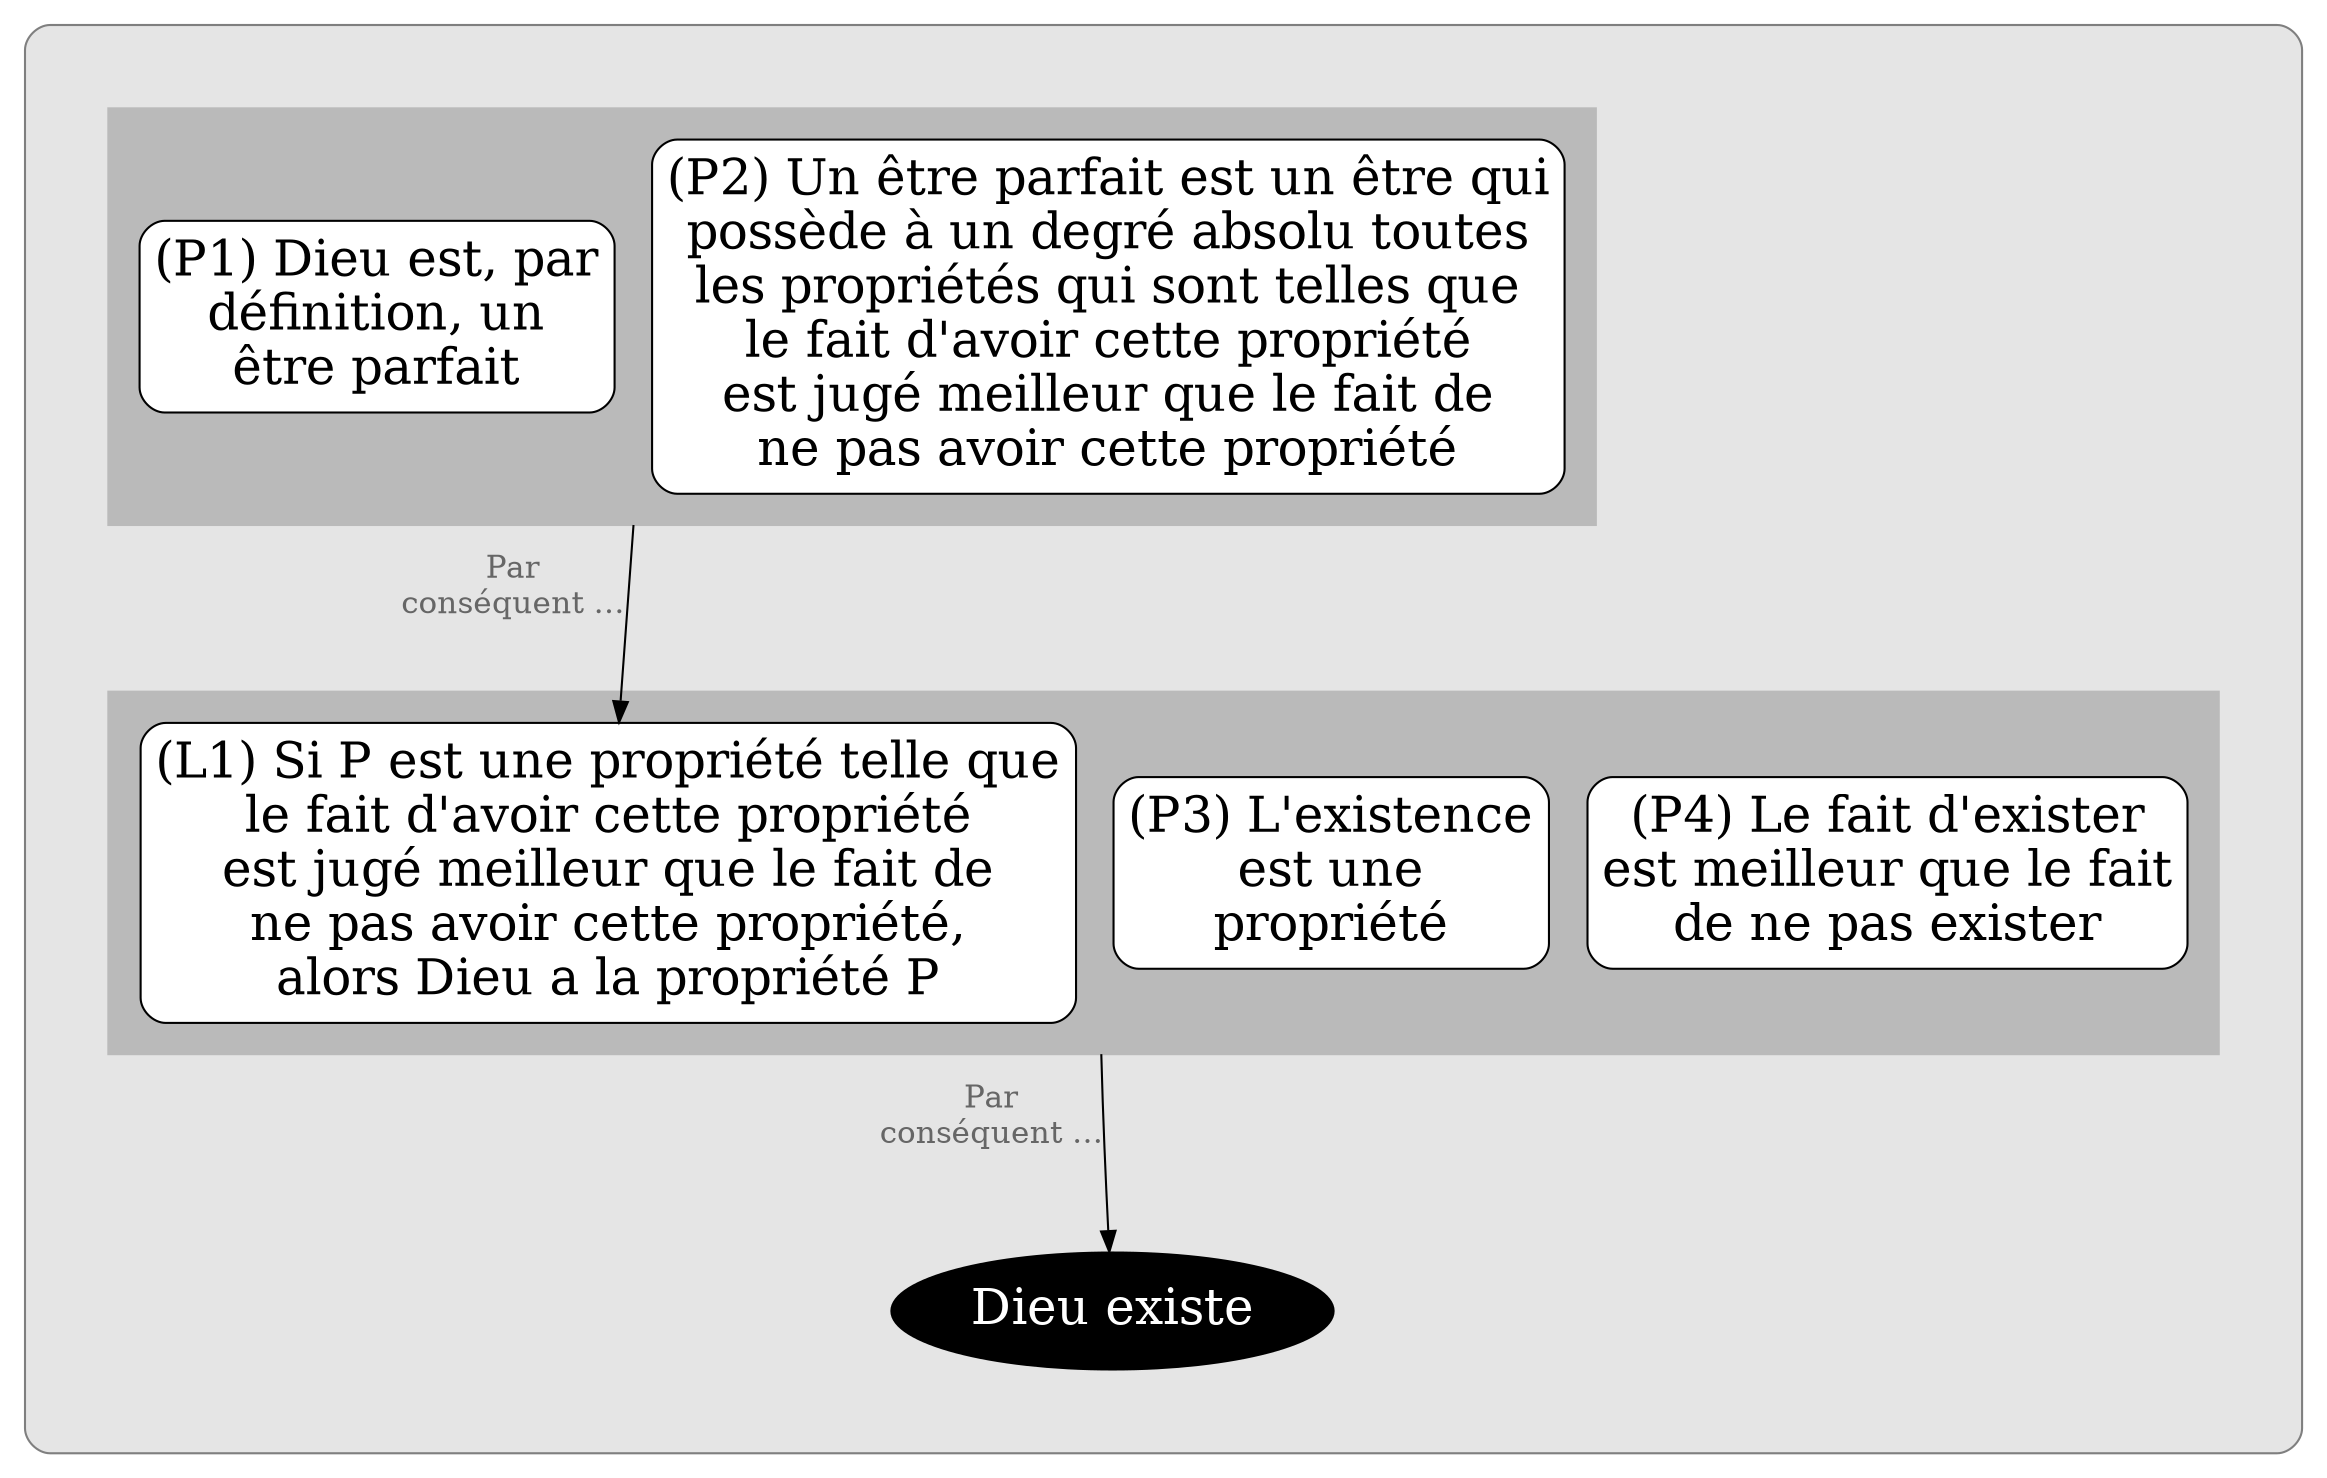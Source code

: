 digraph G {
splines=true
newrank=true
compound=true


node[color=red3, style="rounded, filled", shape="circle", fillcolor=red3, penwidth=0.5, fontcolor=white, margin=0, size=1]
//o1[label="o1"]

node[shape=box, fillcolor=white, style="filled,rounded", color=black, fontsize=24, penwidth=1,fontcolor=black, margin=0.1]
edge[minlen=2,color=red3, penwidth=0.8, arrowsize=0.8, label="Objection !", fontcolor=red4,fontsize=10]
//{rank=same;o1->p1[dir=back]}


subgraph cluster_0 {
bgcolor=grey90
style=rounded
color=grey50
margin=40



node[shape=box, fillcolor=white, style="filled,rounded", color=black]
edge[label="",xlabel="Par
conséquent …",fontcolor=grey40;fontsize=15,minlen=3,color=black,penwidth=1, arrowsize=1]



subgraph cluster_1 {
style="box"
margin=15
bgcolor=grey73
color=grey73
p1[label="(P1) Dieu est, par
définition, un
être parfait"]

p2[label="(P2) Un être parfait est un être qui
possède à un degré absolu toutes
les propriétés qui sont telles que
le fait d'avoir cette propriété
est jugé meilleur que le fait de
ne pas avoir cette propriété"]
}


subgraph cluster_2 {
style="box"
margin=15
bgcolor=grey73
color=grey73
p3[label="(L1) Si P est une propriété telle que
le fait d'avoir cette propriété
est jugé meilleur que le fait de
ne pas avoir cette propriété,
alors Dieu a la propriété P"]
p4[label="(P3) L'existence
est une
propriété"]
p5[label="(P4) Le fait d'exister
est meilleur que le fait
de ne pas exister"]
}


//p1->p2[style=invis,xlabel="",minlen=1]
{rank=same;p1->p2[style=invis,xlabel="",minlen=1]}
{rank=same;p3->p4->p5[style=invis,xlabel="",minlen=1]}

p2:w->p3[ltail=cluster_1]

p4:w->C[ltail=cluster_2]




C[label="Dieu existe",fillcolor=black, fontcolor=white, color=black, shape=ellipse]


}

node[color=red3, style="rounded, filled", shape="circle", fillcolor=red3, penwidth=0.5, fontcolor=white, margin=0, size=1,fontsize=14]
//o2[label="o2"]
//{rank=same;p4->o2}

}